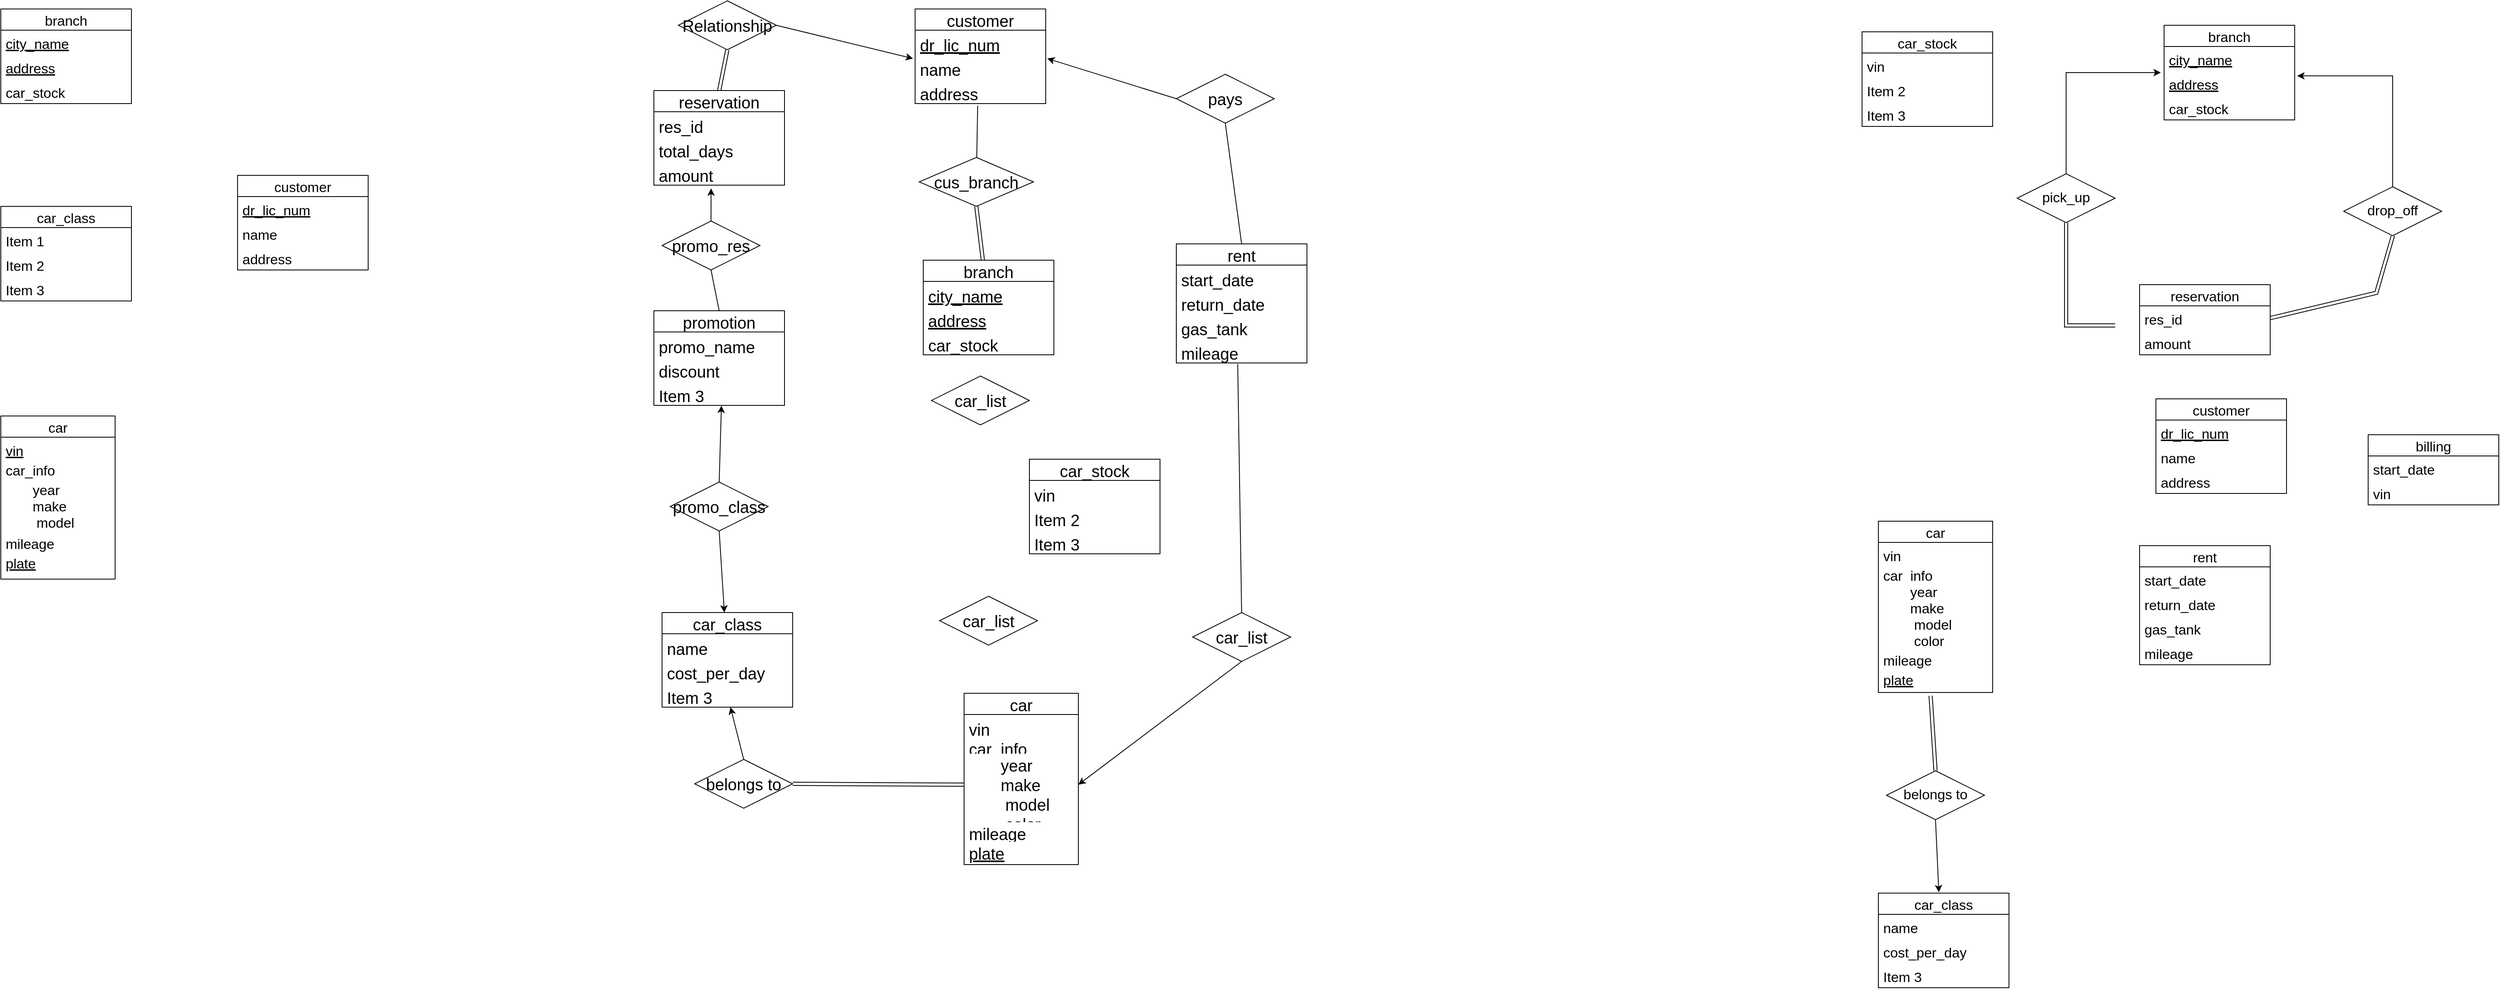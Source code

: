 <mxfile version="19.0.0" type="device"><diagram id="R2lEEEUBdFMjLlhIrx00" name="Page-1"><mxGraphModel dx="1847" dy="847" grid="1" gridSize="10" guides="1" tooltips="1" connect="1" arrows="1" fold="1" page="1" pageScale="1" pageWidth="850" pageHeight="1100" math="0" shadow="0" extFonts="Permanent Marker^https://fonts.googleapis.com/css?family=Permanent+Marker"><root><mxCell id="0"/><mxCell id="1" parent="0"/><mxCell id="jm1R6mvYN-1VVLfuygHG-1" value="car_class" style="swimlane;fontStyle=0;childLayout=stackLayout;horizontal=1;startSize=26;horizontalStack=0;resizeParent=1;resizeParentMax=0;resizeLast=0;collapsible=1;marginBottom=0;align=center;fontSize=17;" parent="1" vertex="1"><mxGeometry x="80" y="282" width="160" height="116" as="geometry"/></mxCell><mxCell id="jm1R6mvYN-1VVLfuygHG-2" value="Item 1" style="text;strokeColor=none;fillColor=none;spacingLeft=4;spacingRight=4;overflow=hidden;rotatable=0;points=[[0,0.5],[1,0.5]];portConstraint=eastwest;fontSize=17;" parent="jm1R6mvYN-1VVLfuygHG-1" vertex="1"><mxGeometry y="26" width="160" height="30" as="geometry"/></mxCell><mxCell id="jm1R6mvYN-1VVLfuygHG-3" value="Item 2" style="text;strokeColor=none;fillColor=none;spacingLeft=4;spacingRight=4;overflow=hidden;rotatable=0;points=[[0,0.5],[1,0.5]];portConstraint=eastwest;fontSize=17;" parent="jm1R6mvYN-1VVLfuygHG-1" vertex="1"><mxGeometry y="56" width="160" height="30" as="geometry"/></mxCell><mxCell id="jm1R6mvYN-1VVLfuygHG-4" value="Item 3" style="text;strokeColor=none;fillColor=none;spacingLeft=4;spacingRight=4;overflow=hidden;rotatable=0;points=[[0,0.5],[1,0.5]];portConstraint=eastwest;fontSize=17;" parent="jm1R6mvYN-1VVLfuygHG-1" vertex="1"><mxGeometry y="86" width="160" height="30" as="geometry"/></mxCell><mxCell id="jm1R6mvYN-1VVLfuygHG-5" value="branch" style="swimlane;fontStyle=0;childLayout=stackLayout;horizontal=1;startSize=26;horizontalStack=0;resizeParent=1;resizeParentMax=0;resizeLast=0;collapsible=1;marginBottom=0;align=center;fontSize=17;" parent="1" vertex="1"><mxGeometry x="80" y="40" width="160" height="116" as="geometry"/></mxCell><mxCell id="jm1R6mvYN-1VVLfuygHG-6" value="city_name" style="text;strokeColor=none;fillColor=none;spacingLeft=4;spacingRight=4;overflow=hidden;rotatable=0;points=[[0,0.5],[1,0.5]];portConstraint=eastwest;fontSize=17;fontStyle=4" parent="jm1R6mvYN-1VVLfuygHG-5" vertex="1"><mxGeometry y="26" width="160" height="30" as="geometry"/></mxCell><mxCell id="jm1R6mvYN-1VVLfuygHG-7" value="address" style="text;strokeColor=none;fillColor=none;spacingLeft=4;spacingRight=4;overflow=hidden;rotatable=0;points=[[0,0.5],[1,0.5]];portConstraint=eastwest;fontSize=17;fontStyle=4" parent="jm1R6mvYN-1VVLfuygHG-5" vertex="1"><mxGeometry y="56" width="160" height="30" as="geometry"/></mxCell><mxCell id="jm1R6mvYN-1VVLfuygHG-8" value="car_stock" style="text;strokeColor=none;fillColor=none;spacingLeft=4;spacingRight=4;overflow=hidden;rotatable=0;points=[[0,0.5],[1,0.5]];portConstraint=eastwest;fontSize=17;" parent="jm1R6mvYN-1VVLfuygHG-5" vertex="1"><mxGeometry y="86" width="160" height="30" as="geometry"/></mxCell><mxCell id="jm1R6mvYN-1VVLfuygHG-9" value="customer" style="swimlane;fontStyle=0;childLayout=stackLayout;horizontal=1;startSize=26;horizontalStack=0;resizeParent=1;resizeParentMax=0;resizeLast=0;collapsible=1;marginBottom=0;align=center;fontSize=17;" parent="1" vertex="1"><mxGeometry x="370" y="244" width="160" height="116" as="geometry"/></mxCell><mxCell id="jm1R6mvYN-1VVLfuygHG-10" value="dr_lic_num" style="text;strokeColor=none;fillColor=none;spacingLeft=4;spacingRight=4;overflow=hidden;rotatable=0;points=[[0,0.5],[1,0.5]];portConstraint=eastwest;fontSize=17;fontStyle=4" parent="jm1R6mvYN-1VVLfuygHG-9" vertex="1"><mxGeometry y="26" width="160" height="30" as="geometry"/></mxCell><mxCell id="jm1R6mvYN-1VVLfuygHG-11" value="name" style="text;strokeColor=none;fillColor=none;spacingLeft=4;spacingRight=4;overflow=hidden;rotatable=0;points=[[0,0.5],[1,0.5]];portConstraint=eastwest;fontSize=17;" parent="jm1R6mvYN-1VVLfuygHG-9" vertex="1"><mxGeometry y="56" width="160" height="30" as="geometry"/></mxCell><mxCell id="jm1R6mvYN-1VVLfuygHG-12" value="address" style="text;strokeColor=none;fillColor=none;spacingLeft=4;spacingRight=4;overflow=hidden;rotatable=0;points=[[0,0.5],[1,0.5]];portConstraint=eastwest;fontSize=17;" parent="jm1R6mvYN-1VVLfuygHG-9" vertex="1"><mxGeometry y="86" width="160" height="30" as="geometry"/></mxCell><mxCell id="jm1R6mvYN-1VVLfuygHG-13" value="car" style="swimlane;fontStyle=0;childLayout=stackLayout;horizontal=1;startSize=26;horizontalStack=0;resizeParent=1;resizeParentMax=0;resizeLast=0;collapsible=1;marginBottom=0;align=center;fontSize=17;" parent="1" vertex="1"><mxGeometry x="80" y="539" width="140" height="200" as="geometry"/></mxCell><mxCell id="jm1R6mvYN-1VVLfuygHG-14" value="vin" style="text;strokeColor=none;fillColor=none;spacingLeft=4;spacingRight=4;overflow=hidden;rotatable=0;points=[[0,0.5],[1,0.5]];portConstraint=eastwest;fontSize=17;fontStyle=4" parent="jm1R6mvYN-1VVLfuygHG-13" vertex="1"><mxGeometry y="26" width="140" height="24" as="geometry"/></mxCell><mxCell id="jm1R6mvYN-1VVLfuygHG-15" value="car_info" style="text;strokeColor=none;fillColor=none;spacingLeft=4;spacingRight=4;overflow=hidden;rotatable=0;points=[[0,0.5],[1,0.5]];portConstraint=eastwest;fontSize=17;" parent="jm1R6mvYN-1VVLfuygHG-13" vertex="1"><mxGeometry y="50" width="140" height="24" as="geometry"/></mxCell><mxCell id="jm1R6mvYN-1VVLfuygHG-16" value="       year&#10;       make&#10;        model&#10;        color&#10;" style="text;strokeColor=none;fillColor=none;spacingLeft=4;spacingRight=4;overflow=hidden;rotatable=0;points=[[0,0.5],[1,0.5]];portConstraint=eastwest;fontSize=17;" parent="jm1R6mvYN-1VVLfuygHG-13" vertex="1"><mxGeometry y="74" width="140" height="66" as="geometry"/></mxCell><mxCell id="jm1R6mvYN-1VVLfuygHG-44" value="mileage" style="text;strokeColor=none;fillColor=none;spacingLeft=4;spacingRight=4;overflow=hidden;rotatable=0;points=[[0,0.5],[1,0.5]];portConstraint=eastwest;fontSize=17;fontStyle=0" parent="jm1R6mvYN-1VVLfuygHG-13" vertex="1"><mxGeometry y="140" width="140" height="24" as="geometry"/></mxCell><mxCell id="jm1R6mvYN-1VVLfuygHG-34" value="plate" style="text;strokeColor=none;fillColor=none;spacingLeft=4;spacingRight=4;overflow=hidden;rotatable=0;points=[[0,0.5],[1,0.5]];portConstraint=eastwest;fontSize=17;fontStyle=4" parent="jm1R6mvYN-1VVLfuygHG-13" vertex="1"><mxGeometry y="164" width="140" height="36" as="geometry"/></mxCell><mxCell id="jm1R6mvYN-1VVLfuygHG-23" value="rent" style="swimlane;fontStyle=0;childLayout=stackLayout;horizontal=1;startSize=26;horizontalStack=0;resizeParent=1;resizeParentMax=0;resizeLast=0;collapsible=1;marginBottom=0;align=center;fontSize=20;" parent="1" vertex="1"><mxGeometry x="1520" y="328" width="160" height="146" as="geometry"/></mxCell><mxCell id="jm1R6mvYN-1VVLfuygHG-24" value="start_date" style="text;strokeColor=none;fillColor=none;spacingLeft=4;spacingRight=4;overflow=hidden;rotatable=0;points=[[0,0.5],[1,0.5]];portConstraint=eastwest;fontSize=20;" parent="jm1R6mvYN-1VVLfuygHG-23" vertex="1"><mxGeometry y="26" width="160" height="30" as="geometry"/></mxCell><mxCell id="jm1R6mvYN-1VVLfuygHG-25" value="return_date" style="text;strokeColor=none;fillColor=none;spacingLeft=4;spacingRight=4;overflow=hidden;rotatable=0;points=[[0,0.5],[1,0.5]];portConstraint=eastwest;fontSize=20;" parent="jm1R6mvYN-1VVLfuygHG-23" vertex="1"><mxGeometry y="56" width="160" height="30" as="geometry"/></mxCell><mxCell id="jm1R6mvYN-1VVLfuygHG-151" value="gas_tank" style="text;strokeColor=none;fillColor=none;spacingLeft=4;spacingRight=4;overflow=hidden;rotatable=0;points=[[0,0.5],[1,0.5]];portConstraint=eastwest;fontSize=20;" parent="jm1R6mvYN-1VVLfuygHG-23" vertex="1"><mxGeometry y="86" width="160" height="30" as="geometry"/></mxCell><mxCell id="jm1R6mvYN-1VVLfuygHG-26" value="mileage" style="text;strokeColor=none;fillColor=none;spacingLeft=4;spacingRight=4;overflow=hidden;rotatable=0;points=[[0,0.5],[1,0.5]];portConstraint=eastwest;fontSize=20;" parent="jm1R6mvYN-1VVLfuygHG-23" vertex="1"><mxGeometry y="116" width="160" height="30" as="geometry"/></mxCell><mxCell id="jm1R6mvYN-1VVLfuygHG-40" value="car_stock" style="swimlane;fontStyle=0;childLayout=stackLayout;horizontal=1;startSize=26;horizontalStack=0;resizeParent=1;resizeParentMax=0;resizeLast=0;collapsible=1;marginBottom=0;align=center;fontSize=20;" parent="1" vertex="1"><mxGeometry x="1340" y="592" width="160" height="116" as="geometry"/></mxCell><mxCell id="jm1R6mvYN-1VVLfuygHG-41" value="vin" style="text;strokeColor=none;fillColor=none;spacingLeft=4;spacingRight=4;overflow=hidden;rotatable=0;points=[[0,0.5],[1,0.5]];portConstraint=eastwest;fontSize=20;" parent="jm1R6mvYN-1VVLfuygHG-40" vertex="1"><mxGeometry y="26" width="160" height="30" as="geometry"/></mxCell><mxCell id="jm1R6mvYN-1VVLfuygHG-42" value="Item 2" style="text;strokeColor=none;fillColor=none;spacingLeft=4;spacingRight=4;overflow=hidden;rotatable=0;points=[[0,0.5],[1,0.5]];portConstraint=eastwest;fontSize=20;" parent="jm1R6mvYN-1VVLfuygHG-40" vertex="1"><mxGeometry y="56" width="160" height="30" as="geometry"/></mxCell><mxCell id="jm1R6mvYN-1VVLfuygHG-43" value="Item 3" style="text;strokeColor=none;fillColor=none;spacingLeft=4;spacingRight=4;overflow=hidden;rotatable=0;points=[[0,0.5],[1,0.5]];portConstraint=eastwest;fontSize=20;" parent="jm1R6mvYN-1VVLfuygHG-40" vertex="1"><mxGeometry y="86" width="160" height="30" as="geometry"/></mxCell><mxCell id="jm1R6mvYN-1VVLfuygHG-58" value="car_class" style="swimlane;fontStyle=0;childLayout=stackLayout;horizontal=1;startSize=26;horizontalStack=0;resizeParent=1;resizeParentMax=0;resizeLast=0;collapsible=1;marginBottom=0;align=center;fontSize=20;" parent="1" vertex="1"><mxGeometry x="890" y="780" width="160" height="116" as="geometry"/></mxCell><mxCell id="jm1R6mvYN-1VVLfuygHG-59" value="name" style="text;strokeColor=none;fillColor=none;spacingLeft=4;spacingRight=4;overflow=hidden;rotatable=0;points=[[0,0.5],[1,0.5]];portConstraint=eastwest;fontSize=20;" parent="jm1R6mvYN-1VVLfuygHG-58" vertex="1"><mxGeometry y="26" width="160" height="30" as="geometry"/></mxCell><mxCell id="jm1R6mvYN-1VVLfuygHG-60" value="cost_per_day" style="text;strokeColor=none;fillColor=none;spacingLeft=4;spacingRight=4;overflow=hidden;rotatable=0;points=[[0,0.5],[1,0.5]];portConstraint=eastwest;fontSize=20;" parent="jm1R6mvYN-1VVLfuygHG-58" vertex="1"><mxGeometry y="56" width="160" height="30" as="geometry"/></mxCell><mxCell id="jm1R6mvYN-1VVLfuygHG-61" value="Item 3" style="text;strokeColor=none;fillColor=none;spacingLeft=4;spacingRight=4;overflow=hidden;rotatable=0;points=[[0,0.5],[1,0.5]];portConstraint=eastwest;fontSize=20;" parent="jm1R6mvYN-1VVLfuygHG-58" vertex="1"><mxGeometry y="86" width="160" height="30" as="geometry"/></mxCell><mxCell id="jm1R6mvYN-1VVLfuygHG-62" value="branch" style="swimlane;fontStyle=0;childLayout=stackLayout;horizontal=1;startSize=26;horizontalStack=0;resizeParent=1;resizeParentMax=0;resizeLast=0;collapsible=1;marginBottom=0;align=center;fontSize=20;" parent="1" vertex="1"><mxGeometry x="1210" y="348" width="160" height="116" as="geometry"/></mxCell><mxCell id="jm1R6mvYN-1VVLfuygHG-63" value="city_name" style="text;strokeColor=none;fillColor=none;spacingLeft=4;spacingRight=4;overflow=hidden;rotatable=0;points=[[0,0.5],[1,0.5]];portConstraint=eastwest;fontSize=20;fontStyle=4" parent="jm1R6mvYN-1VVLfuygHG-62" vertex="1"><mxGeometry y="26" width="160" height="30" as="geometry"/></mxCell><mxCell id="jm1R6mvYN-1VVLfuygHG-64" value="address" style="text;strokeColor=none;fillColor=none;spacingLeft=4;spacingRight=4;overflow=hidden;rotatable=0;points=[[0,0.5],[1,0.5]];portConstraint=eastwest;fontSize=20;fontStyle=4" parent="jm1R6mvYN-1VVLfuygHG-62" vertex="1"><mxGeometry y="56" width="160" height="30" as="geometry"/></mxCell><mxCell id="jm1R6mvYN-1VVLfuygHG-65" value="car_stock" style="text;strokeColor=none;fillColor=none;spacingLeft=4;spacingRight=4;overflow=hidden;rotatable=0;points=[[0,0.5],[1,0.5]];portConstraint=eastwest;fontSize=20;" parent="jm1R6mvYN-1VVLfuygHG-62" vertex="1"><mxGeometry y="86" width="160" height="30" as="geometry"/></mxCell><mxCell id="jm1R6mvYN-1VVLfuygHG-66" value="car" style="swimlane;fontStyle=0;childLayout=stackLayout;horizontal=1;startSize=26;horizontalStack=0;resizeParent=1;resizeParentMax=0;resizeLast=0;collapsible=1;marginBottom=0;align=center;fontSize=20;" parent="1" vertex="1"><mxGeometry x="1260" y="879" width="140" height="210" as="geometry"/></mxCell><mxCell id="jm1R6mvYN-1VVLfuygHG-67" value="vin" style="text;strokeColor=none;fillColor=none;spacingLeft=4;spacingRight=4;overflow=hidden;rotatable=0;points=[[0,0.5],[1,0.5]];portConstraint=eastwest;fontSize=20;fontStyle=0" parent="jm1R6mvYN-1VVLfuygHG-66" vertex="1"><mxGeometry y="26" width="140" height="24" as="geometry"/></mxCell><mxCell id="jm1R6mvYN-1VVLfuygHG-68" value="car_info" style="text;strokeColor=none;fillColor=none;spacingLeft=4;spacingRight=4;overflow=hidden;rotatable=0;points=[[0,0.5],[1,0.5]];portConstraint=eastwest;fontSize=20;" parent="jm1R6mvYN-1VVLfuygHG-66" vertex="1"><mxGeometry y="50" width="140" height="20" as="geometry"/></mxCell><mxCell id="jm1R6mvYN-1VVLfuygHG-69" value="       year&#10;       make&#10;        model&#10;        color&#10;" style="text;strokeColor=none;fillColor=none;spacingLeft=4;spacingRight=4;overflow=hidden;rotatable=0;points=[[0,0.5],[1,0.5]];portConstraint=eastwest;fontSize=20;" parent="jm1R6mvYN-1VVLfuygHG-66" vertex="1"><mxGeometry y="70" width="140" height="84" as="geometry"/></mxCell><mxCell id="jm1R6mvYN-1VVLfuygHG-70" value="mileage" style="text;strokeColor=none;fillColor=none;spacingLeft=4;spacingRight=4;overflow=hidden;rotatable=0;points=[[0,0.5],[1,0.5]];portConstraint=eastwest;fontSize=20;fontStyle=0" parent="jm1R6mvYN-1VVLfuygHG-66" vertex="1"><mxGeometry y="154" width="140" height="24" as="geometry"/></mxCell><mxCell id="jm1R6mvYN-1VVLfuygHG-71" value="plate" style="text;strokeColor=none;fillColor=none;spacingLeft=4;spacingRight=4;overflow=hidden;rotatable=0;points=[[0,0.5],[1,0.5]];portConstraint=eastwest;fontSize=20;fontStyle=4" parent="jm1R6mvYN-1VVLfuygHG-66" vertex="1"><mxGeometry y="178" width="140" height="32" as="geometry"/></mxCell><mxCell id="jm1R6mvYN-1VVLfuygHG-92" value="customer" style="swimlane;fontStyle=0;childLayout=stackLayout;horizontal=1;startSize=26;horizontalStack=0;resizeParent=1;resizeParentMax=0;resizeLast=0;collapsible=1;marginBottom=0;align=center;fontSize=20;" parent="1" vertex="1"><mxGeometry x="1200" y="40" width="160" height="116" as="geometry"/></mxCell><mxCell id="jm1R6mvYN-1VVLfuygHG-93" value="dr_lic_num" style="text;strokeColor=none;fillColor=none;spacingLeft=4;spacingRight=4;overflow=hidden;rotatable=0;points=[[0,0.5],[1,0.5]];portConstraint=eastwest;fontSize=20;fontStyle=4" parent="jm1R6mvYN-1VVLfuygHG-92" vertex="1"><mxGeometry y="26" width="160" height="30" as="geometry"/></mxCell><mxCell id="jm1R6mvYN-1VVLfuygHG-94" value="name" style="text;strokeColor=none;fillColor=none;spacingLeft=4;spacingRight=4;overflow=hidden;rotatable=0;points=[[0,0.5],[1,0.5]];portConstraint=eastwest;fontSize=20;" parent="jm1R6mvYN-1VVLfuygHG-92" vertex="1"><mxGeometry y="56" width="160" height="30" as="geometry"/></mxCell><mxCell id="jm1R6mvYN-1VVLfuygHG-95" value="address" style="text;strokeColor=none;fillColor=none;spacingLeft=4;spacingRight=4;overflow=hidden;rotatable=0;points=[[0,0.5],[1,0.5]];portConstraint=eastwest;fontSize=20;" parent="jm1R6mvYN-1VVLfuygHG-92" vertex="1"><mxGeometry y="86" width="160" height="30" as="geometry"/></mxCell><mxCell id="jm1R6mvYN-1VVLfuygHG-100" value="reservation" style="swimlane;fontStyle=0;childLayout=stackLayout;horizontal=1;startSize=26;horizontalStack=0;resizeParent=1;resizeParentMax=0;resizeLast=0;collapsible=1;marginBottom=0;align=center;fontSize=20;" parent="1" vertex="1"><mxGeometry x="880" y="140" width="160" height="116" as="geometry"/></mxCell><mxCell id="jm1R6mvYN-1VVLfuygHG-101" value="res_id" style="text;strokeColor=none;fillColor=none;spacingLeft=4;spacingRight=4;overflow=hidden;rotatable=0;points=[[0,0.5],[1,0.5]];portConstraint=eastwest;fontSize=20;" parent="jm1R6mvYN-1VVLfuygHG-100" vertex="1"><mxGeometry y="26" width="160" height="30" as="geometry"/></mxCell><mxCell id="gyxSKAUf-i7SJeWlcvNo-120" value="total_days" style="text;strokeColor=none;fillColor=none;spacingLeft=4;spacingRight=4;overflow=hidden;rotatable=0;points=[[0,0.5],[1,0.5]];portConstraint=eastwest;fontSize=20;" vertex="1" parent="jm1R6mvYN-1VVLfuygHG-100"><mxGeometry y="56" width="160" height="30" as="geometry"/></mxCell><mxCell id="jm1R6mvYN-1VVLfuygHG-131" value="amount" style="text;strokeColor=none;fillColor=none;spacingLeft=4;spacingRight=4;overflow=hidden;rotatable=0;points=[[0,0.5],[1,0.5]];portConstraint=eastwest;fontSize=20;" parent="jm1R6mvYN-1VVLfuygHG-100" vertex="1"><mxGeometry y="86" width="160" height="30" as="geometry"/></mxCell><mxCell id="jm1R6mvYN-1VVLfuygHG-118" value="belongs to" style="shape=rhombus;perimeter=rhombusPerimeter;whiteSpace=wrap;html=1;align=center;fontSize=20;" parent="1" vertex="1"><mxGeometry x="930" y="960" width="120" height="60" as="geometry"/></mxCell><mxCell id="jm1R6mvYN-1VVLfuygHG-119" value="" style="endArrow=classic;html=1;rounded=0;exitX=0.5;exitY=0;exitDx=0;exitDy=0;fontSize=20;" parent="1" source="jm1R6mvYN-1VVLfuygHG-118" target="jm1R6mvYN-1VVLfuygHG-61" edge="1"><mxGeometry width="50" height="50" relative="1" as="geometry"><mxPoint x="1440" y="1014" as="sourcePoint"/><mxPoint x="1568.08" y="1018.99" as="targetPoint"/></mxGeometry></mxCell><mxCell id="jm1R6mvYN-1VVLfuygHG-123" value="" style="shape=link;html=1;rounded=0;exitX=0;exitY=0.5;exitDx=0;exitDy=0;entryX=1;entryY=0.5;entryDx=0;entryDy=0;fontSize=20;" parent="1" source="jm1R6mvYN-1VVLfuygHG-69" target="jm1R6mvYN-1VVLfuygHG-118" edge="1"><mxGeometry relative="1" as="geometry"><mxPoint x="1250" y="946" as="sourcePoint"/><mxPoint x="1410" y="946" as="targetPoint"/></mxGeometry></mxCell><mxCell id="gyxSKAUf-i7SJeWlcvNo-71" value="rent" style="swimlane;fontStyle=0;childLayout=stackLayout;horizontal=1;startSize=26;horizontalStack=0;resizeParent=1;resizeParentMax=0;resizeLast=0;collapsible=1;marginBottom=0;align=center;fontSize=17;" vertex="1" parent="1"><mxGeometry x="2700" y="698" width="160" height="146" as="geometry"/></mxCell><mxCell id="gyxSKAUf-i7SJeWlcvNo-72" value="start_date" style="text;strokeColor=none;fillColor=none;spacingLeft=4;spacingRight=4;overflow=hidden;rotatable=0;points=[[0,0.5],[1,0.5]];portConstraint=eastwest;fontSize=17;" vertex="1" parent="gyxSKAUf-i7SJeWlcvNo-71"><mxGeometry y="26" width="160" height="30" as="geometry"/></mxCell><mxCell id="gyxSKAUf-i7SJeWlcvNo-73" value="return_date" style="text;strokeColor=none;fillColor=none;spacingLeft=4;spacingRight=4;overflow=hidden;rotatable=0;points=[[0,0.5],[1,0.5]];portConstraint=eastwest;fontSize=17;" vertex="1" parent="gyxSKAUf-i7SJeWlcvNo-71"><mxGeometry y="56" width="160" height="30" as="geometry"/></mxCell><mxCell id="gyxSKAUf-i7SJeWlcvNo-74" value="gas_tank" style="text;strokeColor=none;fillColor=none;spacingLeft=4;spacingRight=4;overflow=hidden;rotatable=0;points=[[0,0.5],[1,0.5]];portConstraint=eastwest;fontSize=17;" vertex="1" parent="gyxSKAUf-i7SJeWlcvNo-71"><mxGeometry y="86" width="160" height="30" as="geometry"/></mxCell><mxCell id="gyxSKAUf-i7SJeWlcvNo-75" value="mileage" style="text;strokeColor=none;fillColor=none;spacingLeft=4;spacingRight=4;overflow=hidden;rotatable=0;points=[[0,0.5],[1,0.5]];portConstraint=eastwest;fontSize=17;" vertex="1" parent="gyxSKAUf-i7SJeWlcvNo-71"><mxGeometry y="116" width="160" height="30" as="geometry"/></mxCell><mxCell id="gyxSKAUf-i7SJeWlcvNo-76" value="car_stock" style="swimlane;fontStyle=0;childLayout=stackLayout;horizontal=1;startSize=26;horizontalStack=0;resizeParent=1;resizeParentMax=0;resizeLast=0;collapsible=1;marginBottom=0;align=center;fontSize=17;" vertex="1" parent="1"><mxGeometry x="2360" y="68" width="160" height="116" as="geometry"/></mxCell><mxCell id="gyxSKAUf-i7SJeWlcvNo-77" value="vin" style="text;strokeColor=none;fillColor=none;spacingLeft=4;spacingRight=4;overflow=hidden;rotatable=0;points=[[0,0.5],[1,0.5]];portConstraint=eastwest;fontSize=17;" vertex="1" parent="gyxSKAUf-i7SJeWlcvNo-76"><mxGeometry y="26" width="160" height="30" as="geometry"/></mxCell><mxCell id="gyxSKAUf-i7SJeWlcvNo-78" value="Item 2" style="text;strokeColor=none;fillColor=none;spacingLeft=4;spacingRight=4;overflow=hidden;rotatable=0;points=[[0,0.5],[1,0.5]];portConstraint=eastwest;fontSize=17;" vertex="1" parent="gyxSKAUf-i7SJeWlcvNo-76"><mxGeometry y="56" width="160" height="30" as="geometry"/></mxCell><mxCell id="gyxSKAUf-i7SJeWlcvNo-79" value="Item 3" style="text;strokeColor=none;fillColor=none;spacingLeft=4;spacingRight=4;overflow=hidden;rotatable=0;points=[[0,0.5],[1,0.5]];portConstraint=eastwest;fontSize=17;" vertex="1" parent="gyxSKAUf-i7SJeWlcvNo-76"><mxGeometry y="86" width="160" height="30" as="geometry"/></mxCell><mxCell id="gyxSKAUf-i7SJeWlcvNo-80" value="car_class" style="swimlane;fontStyle=0;childLayout=stackLayout;horizontal=1;startSize=26;horizontalStack=0;resizeParent=1;resizeParentMax=0;resizeLast=0;collapsible=1;marginBottom=0;align=center;fontSize=17;" vertex="1" parent="1"><mxGeometry x="2380" y="1124" width="160" height="116" as="geometry"/></mxCell><mxCell id="gyxSKAUf-i7SJeWlcvNo-81" value="name" style="text;strokeColor=none;fillColor=none;spacingLeft=4;spacingRight=4;overflow=hidden;rotatable=0;points=[[0,0.5],[1,0.5]];portConstraint=eastwest;fontSize=17;" vertex="1" parent="gyxSKAUf-i7SJeWlcvNo-80"><mxGeometry y="26" width="160" height="30" as="geometry"/></mxCell><mxCell id="gyxSKAUf-i7SJeWlcvNo-82" value="cost_per_day" style="text;strokeColor=none;fillColor=none;spacingLeft=4;spacingRight=4;overflow=hidden;rotatable=0;points=[[0,0.5],[1,0.5]];portConstraint=eastwest;fontSize=17;" vertex="1" parent="gyxSKAUf-i7SJeWlcvNo-80"><mxGeometry y="56" width="160" height="30" as="geometry"/></mxCell><mxCell id="gyxSKAUf-i7SJeWlcvNo-83" value="Item 3" style="text;strokeColor=none;fillColor=none;spacingLeft=4;spacingRight=4;overflow=hidden;rotatable=0;points=[[0,0.5],[1,0.5]];portConstraint=eastwest;fontSize=17;" vertex="1" parent="gyxSKAUf-i7SJeWlcvNo-80"><mxGeometry y="86" width="160" height="30" as="geometry"/></mxCell><mxCell id="gyxSKAUf-i7SJeWlcvNo-84" value="branch" style="swimlane;fontStyle=0;childLayout=stackLayout;horizontal=1;startSize=26;horizontalStack=0;resizeParent=1;resizeParentMax=0;resizeLast=0;collapsible=1;marginBottom=0;align=center;fontSize=17;" vertex="1" parent="1"><mxGeometry x="2730" y="60" width="160" height="116" as="geometry"/></mxCell><mxCell id="gyxSKAUf-i7SJeWlcvNo-85" value="city_name" style="text;strokeColor=none;fillColor=none;spacingLeft=4;spacingRight=4;overflow=hidden;rotatable=0;points=[[0,0.5],[1,0.5]];portConstraint=eastwest;fontSize=17;fontStyle=4" vertex="1" parent="gyxSKAUf-i7SJeWlcvNo-84"><mxGeometry y="26" width="160" height="30" as="geometry"/></mxCell><mxCell id="gyxSKAUf-i7SJeWlcvNo-86" value="address" style="text;strokeColor=none;fillColor=none;spacingLeft=4;spacingRight=4;overflow=hidden;rotatable=0;points=[[0,0.5],[1,0.5]];portConstraint=eastwest;fontSize=17;fontStyle=4" vertex="1" parent="gyxSKAUf-i7SJeWlcvNo-84"><mxGeometry y="56" width="160" height="30" as="geometry"/></mxCell><mxCell id="gyxSKAUf-i7SJeWlcvNo-87" value="car_stock" style="text;strokeColor=none;fillColor=none;spacingLeft=4;spacingRight=4;overflow=hidden;rotatable=0;points=[[0,0.5],[1,0.5]];portConstraint=eastwest;fontSize=17;" vertex="1" parent="gyxSKAUf-i7SJeWlcvNo-84"><mxGeometry y="86" width="160" height="30" as="geometry"/></mxCell><mxCell id="gyxSKAUf-i7SJeWlcvNo-88" value="car" style="swimlane;fontStyle=0;childLayout=stackLayout;horizontal=1;startSize=26;horizontalStack=0;resizeParent=1;resizeParentMax=0;resizeLast=0;collapsible=1;marginBottom=0;align=center;fontSize=17;" vertex="1" parent="1"><mxGeometry x="2380" y="668" width="140" height="210" as="geometry"/></mxCell><mxCell id="gyxSKAUf-i7SJeWlcvNo-89" value="vin" style="text;strokeColor=none;fillColor=none;spacingLeft=4;spacingRight=4;overflow=hidden;rotatable=0;points=[[0,0.5],[1,0.5]];portConstraint=eastwest;fontSize=17;fontStyle=0" vertex="1" parent="gyxSKAUf-i7SJeWlcvNo-88"><mxGeometry y="26" width="140" height="24" as="geometry"/></mxCell><mxCell id="gyxSKAUf-i7SJeWlcvNo-90" value="car_info" style="text;strokeColor=none;fillColor=none;spacingLeft=4;spacingRight=4;overflow=hidden;rotatable=0;points=[[0,0.5],[1,0.5]];portConstraint=eastwest;fontSize=17;" vertex="1" parent="gyxSKAUf-i7SJeWlcvNo-88"><mxGeometry y="50" width="140" height="20" as="geometry"/></mxCell><mxCell id="gyxSKAUf-i7SJeWlcvNo-91" value="       year&#10;       make&#10;        model&#10;        color&#10;" style="text;strokeColor=none;fillColor=none;spacingLeft=4;spacingRight=4;overflow=hidden;rotatable=0;points=[[0,0.5],[1,0.5]];portConstraint=eastwest;fontSize=17;" vertex="1" parent="gyxSKAUf-i7SJeWlcvNo-88"><mxGeometry y="70" width="140" height="84" as="geometry"/></mxCell><mxCell id="gyxSKAUf-i7SJeWlcvNo-92" value="mileage" style="text;strokeColor=none;fillColor=none;spacingLeft=4;spacingRight=4;overflow=hidden;rotatable=0;points=[[0,0.5],[1,0.5]];portConstraint=eastwest;fontSize=17;fontStyle=0" vertex="1" parent="gyxSKAUf-i7SJeWlcvNo-88"><mxGeometry y="154" width="140" height="24" as="geometry"/></mxCell><mxCell id="gyxSKAUf-i7SJeWlcvNo-93" value="plate" style="text;strokeColor=none;fillColor=none;spacingLeft=4;spacingRight=4;overflow=hidden;rotatable=0;points=[[0,0.5],[1,0.5]];portConstraint=eastwest;fontSize=17;fontStyle=4" vertex="1" parent="gyxSKAUf-i7SJeWlcvNo-88"><mxGeometry y="178" width="140" height="32" as="geometry"/></mxCell><mxCell id="gyxSKAUf-i7SJeWlcvNo-94" value="billing" style="swimlane;fontStyle=0;childLayout=stackLayout;horizontal=1;startSize=26;horizontalStack=0;resizeParent=1;resizeParentMax=0;resizeLast=0;collapsible=1;marginBottom=0;align=center;fontSize=17;" vertex="1" parent="1"><mxGeometry x="2980" y="562" width="160" height="86" as="geometry"/></mxCell><mxCell id="gyxSKAUf-i7SJeWlcvNo-95" value="start_date" style="text;strokeColor=none;fillColor=none;spacingLeft=4;spacingRight=4;overflow=hidden;rotatable=0;points=[[0,0.5],[1,0.5]];portConstraint=eastwest;fontSize=17;" vertex="1" parent="gyxSKAUf-i7SJeWlcvNo-94"><mxGeometry y="26" width="160" height="30" as="geometry"/></mxCell><mxCell id="gyxSKAUf-i7SJeWlcvNo-96" value="vin" style="text;strokeColor=none;fillColor=none;spacingLeft=4;spacingRight=4;overflow=hidden;rotatable=0;points=[[0,0.5],[1,0.5]];portConstraint=eastwest;fontSize=17;" vertex="1" parent="gyxSKAUf-i7SJeWlcvNo-94"><mxGeometry y="56" width="160" height="30" as="geometry"/></mxCell><mxCell id="gyxSKAUf-i7SJeWlcvNo-97" value="customer" style="swimlane;fontStyle=0;childLayout=stackLayout;horizontal=1;startSize=26;horizontalStack=0;resizeParent=1;resizeParentMax=0;resizeLast=0;collapsible=1;marginBottom=0;align=center;fontSize=17;" vertex="1" parent="1"><mxGeometry x="2720" y="518" width="160" height="116" as="geometry"/></mxCell><mxCell id="gyxSKAUf-i7SJeWlcvNo-98" value="dr_lic_num" style="text;strokeColor=none;fillColor=none;spacingLeft=4;spacingRight=4;overflow=hidden;rotatable=0;points=[[0,0.5],[1,0.5]];portConstraint=eastwest;fontSize=17;fontStyle=4" vertex="1" parent="gyxSKAUf-i7SJeWlcvNo-97"><mxGeometry y="26" width="160" height="30" as="geometry"/></mxCell><mxCell id="gyxSKAUf-i7SJeWlcvNo-99" value="name" style="text;strokeColor=none;fillColor=none;spacingLeft=4;spacingRight=4;overflow=hidden;rotatable=0;points=[[0,0.5],[1,0.5]];portConstraint=eastwest;fontSize=17;" vertex="1" parent="gyxSKAUf-i7SJeWlcvNo-97"><mxGeometry y="56" width="160" height="30" as="geometry"/></mxCell><mxCell id="gyxSKAUf-i7SJeWlcvNo-100" value="address" style="text;strokeColor=none;fillColor=none;spacingLeft=4;spacingRight=4;overflow=hidden;rotatable=0;points=[[0,0.5],[1,0.5]];portConstraint=eastwest;fontSize=17;" vertex="1" parent="gyxSKAUf-i7SJeWlcvNo-97"><mxGeometry y="86" width="160" height="30" as="geometry"/></mxCell><mxCell id="gyxSKAUf-i7SJeWlcvNo-101" value="reservation" style="swimlane;fontStyle=0;childLayout=stackLayout;horizontal=1;startSize=26;horizontalStack=0;resizeParent=1;resizeParentMax=0;resizeLast=0;collapsible=1;marginBottom=0;align=center;fontSize=17;" vertex="1" parent="1"><mxGeometry x="2700" y="378" width="160" height="86" as="geometry"/></mxCell><mxCell id="gyxSKAUf-i7SJeWlcvNo-102" value="res_id" style="text;strokeColor=none;fillColor=none;spacingLeft=4;spacingRight=4;overflow=hidden;rotatable=0;points=[[0,0.5],[1,0.5]];portConstraint=eastwest;fontSize=17;" vertex="1" parent="gyxSKAUf-i7SJeWlcvNo-101"><mxGeometry y="26" width="160" height="30" as="geometry"/></mxCell><mxCell id="gyxSKAUf-i7SJeWlcvNo-103" value="amount" style="text;strokeColor=none;fillColor=none;spacingLeft=4;spacingRight=4;overflow=hidden;rotatable=0;points=[[0,0.5],[1,0.5]];portConstraint=eastwest;fontSize=17;" vertex="1" parent="gyxSKAUf-i7SJeWlcvNo-101"><mxGeometry y="56" width="160" height="30" as="geometry"/></mxCell><mxCell id="gyxSKAUf-i7SJeWlcvNo-104" value="belongs to" style="shape=rhombus;perimeter=rhombusPerimeter;whiteSpace=wrap;html=1;align=center;fontSize=17;" vertex="1" parent="1"><mxGeometry x="2390" y="974" width="120" height="60" as="geometry"/></mxCell><mxCell id="gyxSKAUf-i7SJeWlcvNo-105" value="" style="endArrow=classic;html=1;rounded=0;exitX=0.5;exitY=1;exitDx=0;exitDy=0;entryX=0.463;entryY=-0.009;entryDx=0;entryDy=0;entryPerimeter=0;fontSize=17;" edge="1" parent="1" source="gyxSKAUf-i7SJeWlcvNo-104" target="gyxSKAUf-i7SJeWlcvNo-80"><mxGeometry width="50" height="50" relative="1" as="geometry"><mxPoint x="2910" y="1062" as="sourcePoint"/><mxPoint x="3038.08" y="1066.99" as="targetPoint"/></mxGeometry></mxCell><mxCell id="gyxSKAUf-i7SJeWlcvNo-106" value="" style="shape=link;html=1;rounded=0;exitX=0.457;exitY=1.125;exitDx=0;exitDy=0;exitPerimeter=0;entryX=0.5;entryY=0;entryDx=0;entryDy=0;fontSize=17;" edge="1" parent="1" source="gyxSKAUf-i7SJeWlcvNo-93" target="gyxSKAUf-i7SJeWlcvNo-104"><mxGeometry relative="1" as="geometry"><mxPoint x="2720" y="994" as="sourcePoint"/><mxPoint x="2880" y="994" as="targetPoint"/></mxGeometry></mxCell><mxCell id="gyxSKAUf-i7SJeWlcvNo-107" value="pick_up" style="shape=rhombus;perimeter=rhombusPerimeter;whiteSpace=wrap;html=1;align=center;fontSize=17;" vertex="1" parent="1"><mxGeometry x="2550" y="242" width="120" height="60" as="geometry"/></mxCell><mxCell id="gyxSKAUf-i7SJeWlcvNo-108" value="drop_off" style="shape=rhombus;perimeter=rhombusPerimeter;whiteSpace=wrap;html=1;align=center;fontSize=17;" vertex="1" parent="1"><mxGeometry x="2950" y="258" width="120" height="60" as="geometry"/></mxCell><mxCell id="gyxSKAUf-i7SJeWlcvNo-109" value="" style="endArrow=classic;html=1;rounded=0;entryX=1.019;entryY=0.2;entryDx=0;entryDy=0;entryPerimeter=0;exitX=0.5;exitY=0;exitDx=0;exitDy=0;fontSize=17;" edge="1" parent="1" source="gyxSKAUf-i7SJeWlcvNo-108" target="gyxSKAUf-i7SJeWlcvNo-86"><mxGeometry width="50" height="50" relative="1" as="geometry"><mxPoint x="3040" y="168" as="sourcePoint"/><mxPoint x="2790" y="408" as="targetPoint"/><Array as="points"><mxPoint x="3010" y="122"/></Array></mxGeometry></mxCell><mxCell id="gyxSKAUf-i7SJeWlcvNo-110" value="" style="endArrow=classic;html=1;rounded=0;entryX=-0.025;entryY=0.067;entryDx=0;entryDy=0;entryPerimeter=0;exitX=0.5;exitY=0;exitDx=0;exitDy=0;fontSize=17;" edge="1" parent="1" source="gyxSKAUf-i7SJeWlcvNo-107" target="gyxSKAUf-i7SJeWlcvNo-86"><mxGeometry width="50" height="50" relative="1" as="geometry"><mxPoint x="2600" y="94" as="sourcePoint"/><mxPoint x="2710" y="94" as="targetPoint"/><Array as="points"><mxPoint x="2610" y="118"/></Array></mxGeometry></mxCell><mxCell id="gyxSKAUf-i7SJeWlcvNo-111" value="" style="shape=link;html=1;rounded=0;exitX=0.5;exitY=1;exitDx=0;exitDy=0;fontSize=17;" edge="1" parent="1" source="gyxSKAUf-i7SJeWlcvNo-107"><mxGeometry relative="1" as="geometry"><mxPoint x="2640" y="188" as="sourcePoint"/><mxPoint x="2670" y="428" as="targetPoint"/><Array as="points"><mxPoint x="2610" y="428"/></Array></mxGeometry></mxCell><mxCell id="gyxSKAUf-i7SJeWlcvNo-112" value="" style="shape=link;html=1;rounded=0;exitX=1;exitY=0.5;exitDx=0;exitDy=0;entryX=0.5;entryY=1;entryDx=0;entryDy=0;fontSize=17;" edge="1" parent="1" source="gyxSKAUf-i7SJeWlcvNo-102" target="gyxSKAUf-i7SJeWlcvNo-108"><mxGeometry relative="1" as="geometry"><mxPoint x="3075" y="368" as="sourcePoint"/><mxPoint x="2945" y="268" as="targetPoint"/><Array as="points"><mxPoint x="2990" y="388"/><mxPoint x="3010" y="319"/></Array></mxGeometry></mxCell><mxCell id="gyxSKAUf-i7SJeWlcvNo-113" value="pays" style="shape=rhombus;perimeter=rhombusPerimeter;whiteSpace=wrap;html=1;align=center;fontSize=20;" vertex="1" parent="1"><mxGeometry x="1520" y="120" width="120" height="60" as="geometry"/></mxCell><mxCell id="gyxSKAUf-i7SJeWlcvNo-116" value="promotion" style="swimlane;fontStyle=0;childLayout=stackLayout;horizontal=1;startSize=26;horizontalStack=0;resizeParent=1;resizeParentMax=0;resizeLast=0;collapsible=1;marginBottom=0;align=center;fontSize=20;" vertex="1" parent="1"><mxGeometry x="880" y="410" width="160" height="116" as="geometry"/></mxCell><mxCell id="gyxSKAUf-i7SJeWlcvNo-117" value="promo_name" style="text;strokeColor=none;fillColor=none;spacingLeft=4;spacingRight=4;overflow=hidden;rotatable=0;points=[[0,0.5],[1,0.5]];portConstraint=eastwest;fontSize=20;" vertex="1" parent="gyxSKAUf-i7SJeWlcvNo-116"><mxGeometry y="26" width="160" height="30" as="geometry"/></mxCell><mxCell id="gyxSKAUf-i7SJeWlcvNo-118" value="discount" style="text;strokeColor=none;fillColor=none;spacingLeft=4;spacingRight=4;overflow=hidden;rotatable=0;points=[[0,0.5],[1,0.5]];portConstraint=eastwest;fontSize=20;" vertex="1" parent="gyxSKAUf-i7SJeWlcvNo-116"><mxGeometry y="56" width="160" height="30" as="geometry"/></mxCell><mxCell id="gyxSKAUf-i7SJeWlcvNo-119" value="Item 3" style="text;strokeColor=none;fillColor=none;spacingLeft=4;spacingRight=4;overflow=hidden;rotatable=0;points=[[0,0.5],[1,0.5]];portConstraint=eastwest;fontSize=20;" vertex="1" parent="gyxSKAUf-i7SJeWlcvNo-116"><mxGeometry y="86" width="160" height="30" as="geometry"/></mxCell><mxCell id="gyxSKAUf-i7SJeWlcvNo-122" value="cus_branch" style="shape=rhombus;perimeter=rhombusPerimeter;whiteSpace=wrap;html=1;align=center;fontSize=20;" vertex="1" parent="1"><mxGeometry x="1205" y="222" width="140" height="60" as="geometry"/></mxCell><mxCell id="gyxSKAUf-i7SJeWlcvNo-123" value="" style="shape=link;html=1;rounded=0;fontSize=20;exitX=0.5;exitY=1;exitDx=0;exitDy=0;" edge="1" parent="1" source="gyxSKAUf-i7SJeWlcvNo-122" target="jm1R6mvYN-1VVLfuygHG-62"><mxGeometry relative="1" as="geometry"><mxPoint x="1330" y="560" as="sourcePoint"/><mxPoint x="1550" y="610" as="targetPoint"/></mxGeometry></mxCell><mxCell id="gyxSKAUf-i7SJeWlcvNo-125" value="" style="endArrow=none;html=1;rounded=0;fontSize=20;entryX=0.479;entryY=1.087;entryDx=0;entryDy=0;entryPerimeter=0;" edge="1" parent="1" source="gyxSKAUf-i7SJeWlcvNo-122" target="jm1R6mvYN-1VVLfuygHG-95"><mxGeometry relative="1" as="geometry"><mxPoint x="1320" y="330" as="sourcePoint"/><mxPoint x="1430" y="260" as="targetPoint"/></mxGeometry></mxCell><mxCell id="gyxSKAUf-i7SJeWlcvNo-127" value="promo_res" style="shape=rhombus;perimeter=rhombusPerimeter;whiteSpace=wrap;html=1;align=center;fontSize=20;" vertex="1" parent="1"><mxGeometry x="890" y="300" width="120" height="60" as="geometry"/></mxCell><mxCell id="gyxSKAUf-i7SJeWlcvNo-128" value="Relationship" style="shape=rhombus;perimeter=rhombusPerimeter;whiteSpace=wrap;html=1;align=center;fontSize=20;" vertex="1" parent="1"><mxGeometry x="910" y="30" width="120" height="60" as="geometry"/></mxCell><mxCell id="gyxSKAUf-i7SJeWlcvNo-129" value="promo_class" style="shape=rhombus;perimeter=rhombusPerimeter;whiteSpace=wrap;html=1;align=center;fontSize=20;" vertex="1" parent="1"><mxGeometry x="900" y="620" width="120" height="60" as="geometry"/></mxCell><mxCell id="gyxSKAUf-i7SJeWlcvNo-130" value="" style="endArrow=classic;html=1;rounded=0;fontSize=20;exitX=0.5;exitY=0;exitDx=0;exitDy=0;entryX=0.517;entryY=1.011;entryDx=0;entryDy=0;entryPerimeter=0;" edge="1" parent="1" source="gyxSKAUf-i7SJeWlcvNo-129" target="gyxSKAUf-i7SJeWlcvNo-119"><mxGeometry width="50" height="50" relative="1" as="geometry"><mxPoint x="1100" y="610" as="sourcePoint"/><mxPoint x="1100" y="530" as="targetPoint"/></mxGeometry></mxCell><mxCell id="gyxSKAUf-i7SJeWlcvNo-131" value="" style="endArrow=classic;html=1;rounded=0;fontSize=20;exitX=0.5;exitY=1;exitDx=0;exitDy=0;" edge="1" parent="1" source="gyxSKAUf-i7SJeWlcvNo-129" target="jm1R6mvYN-1VVLfuygHG-58"><mxGeometry width="50" height="50" relative="1" as="geometry"><mxPoint x="1240" y="490" as="sourcePoint"/><mxPoint x="1290" y="440" as="targetPoint"/></mxGeometry></mxCell><mxCell id="gyxSKAUf-i7SJeWlcvNo-134" value="" style="endArrow=classic;html=1;rounded=0;fontSize=20;entryX=1.012;entryY=0.159;entryDx=0;entryDy=0;entryPerimeter=0;exitX=0;exitY=0.5;exitDx=0;exitDy=0;" edge="1" parent="1" source="gyxSKAUf-i7SJeWlcvNo-113" target="jm1R6mvYN-1VVLfuygHG-94"><mxGeometry width="50" height="50" relative="1" as="geometry"><mxPoint x="1370" y="380" as="sourcePoint"/><mxPoint x="1420" y="330" as="targetPoint"/></mxGeometry></mxCell><mxCell id="gyxSKAUf-i7SJeWlcvNo-135" value="" style="endArrow=none;html=1;rounded=0;fontSize=20;entryX=0.5;entryY=1;entryDx=0;entryDy=0;exitX=0.5;exitY=0;exitDx=0;exitDy=0;" edge="1" parent="1" source="jm1R6mvYN-1VVLfuygHG-23" target="gyxSKAUf-i7SJeWlcvNo-113"><mxGeometry width="50" height="50" relative="1" as="geometry"><mxPoint x="1370" y="380" as="sourcePoint"/><mxPoint x="1420" y="330" as="targetPoint"/></mxGeometry></mxCell><mxCell id="gyxSKAUf-i7SJeWlcvNo-136" value="" style="shape=link;html=1;rounded=0;fontSize=20;entryX=0.5;entryY=1;entryDx=0;entryDy=0;exitX=0.5;exitY=0;exitDx=0;exitDy=0;" edge="1" parent="1" source="jm1R6mvYN-1VVLfuygHG-100" target="gyxSKAUf-i7SJeWlcvNo-128"><mxGeometry relative="1" as="geometry"><mxPoint x="1310" y="350" as="sourcePoint"/><mxPoint x="1470" y="350" as="targetPoint"/></mxGeometry></mxCell><mxCell id="gyxSKAUf-i7SJeWlcvNo-138" value="" style="endArrow=classic;html=1;rounded=0;fontSize=20;entryX=-0.016;entryY=0.159;entryDx=0;entryDy=0;entryPerimeter=0;exitX=1;exitY=0.5;exitDx=0;exitDy=0;" edge="1" parent="1" source="gyxSKAUf-i7SJeWlcvNo-128" target="jm1R6mvYN-1VVLfuygHG-94"><mxGeometry width="50" height="50" relative="1" as="geometry"><mxPoint x="1530" y="160" as="sourcePoint"/><mxPoint x="1371.92" y="110.77" as="targetPoint"/></mxGeometry></mxCell><mxCell id="gyxSKAUf-i7SJeWlcvNo-139" value="car_list" style="shape=rhombus;perimeter=rhombusPerimeter;whiteSpace=wrap;html=1;align=center;fontSize=20;" vertex="1" parent="1"><mxGeometry x="1230" y="760" width="120" height="60" as="geometry"/></mxCell><mxCell id="gyxSKAUf-i7SJeWlcvNo-140" value="car_list" style="shape=rhombus;perimeter=rhombusPerimeter;whiteSpace=wrap;html=1;align=center;fontSize=20;" vertex="1" parent="1"><mxGeometry x="1220" y="490" width="120" height="60" as="geometry"/></mxCell><mxCell id="gyxSKAUf-i7SJeWlcvNo-141" value="car_list" style="shape=rhombus;perimeter=rhombusPerimeter;whiteSpace=wrap;html=1;align=center;fontSize=20;" vertex="1" parent="1"><mxGeometry x="1540" y="780" width="120" height="60" as="geometry"/></mxCell><mxCell id="gyxSKAUf-i7SJeWlcvNo-142" value="" style="endArrow=classic;html=1;rounded=0;fontSize=20;entryX=1;entryY=0.5;entryDx=0;entryDy=0;exitX=0.5;exitY=1;exitDx=0;exitDy=0;" edge="1" parent="1" source="gyxSKAUf-i7SJeWlcvNo-141" target="jm1R6mvYN-1VVLfuygHG-69"><mxGeometry width="50" height="50" relative="1" as="geometry"><mxPoint x="1530" y="160" as="sourcePoint"/><mxPoint x="1371.92" y="110.77" as="targetPoint"/></mxGeometry></mxCell><mxCell id="gyxSKAUf-i7SJeWlcvNo-143" value="" style="endArrow=none;html=1;rounded=0;fontSize=20;exitX=0.5;exitY=0;exitDx=0;exitDy=0;entryX=0.47;entryY=1.041;entryDx=0;entryDy=0;entryPerimeter=0;" edge="1" parent="1" source="gyxSKAUf-i7SJeWlcvNo-141" target="jm1R6mvYN-1VVLfuygHG-26"><mxGeometry relative="1" as="geometry"><mxPoint x="1285.523" y="232.224" as="sourcePoint"/><mxPoint x="1660" y="620" as="targetPoint"/></mxGeometry></mxCell><mxCell id="gyxSKAUf-i7SJeWlcvNo-145" value="" style="endArrow=classic;html=1;rounded=0;fontSize=20;exitX=0.5;exitY=0;exitDx=0;exitDy=0;entryX=0.438;entryY=1.133;entryDx=0;entryDy=0;entryPerimeter=0;" edge="1" parent="1" source="gyxSKAUf-i7SJeWlcvNo-127" target="jm1R6mvYN-1VVLfuygHG-131"><mxGeometry width="50" height="50" relative="1" as="geometry"><mxPoint x="1430" y="370" as="sourcePoint"/><mxPoint x="1480" y="320" as="targetPoint"/></mxGeometry></mxCell><mxCell id="gyxSKAUf-i7SJeWlcvNo-146" value="" style="endArrow=none;html=1;rounded=0;fontSize=20;exitX=0.5;exitY=0;exitDx=0;exitDy=0;entryX=0.5;entryY=1;entryDx=0;entryDy=0;" edge="1" parent="1" source="gyxSKAUf-i7SJeWlcvNo-116" target="gyxSKAUf-i7SJeWlcvNo-127"><mxGeometry width="50" height="50" relative="1" as="geometry"><mxPoint x="1430" y="260" as="sourcePoint"/><mxPoint x="1480" y="210" as="targetPoint"/></mxGeometry></mxCell></root></mxGraphModel></diagram></mxfile>